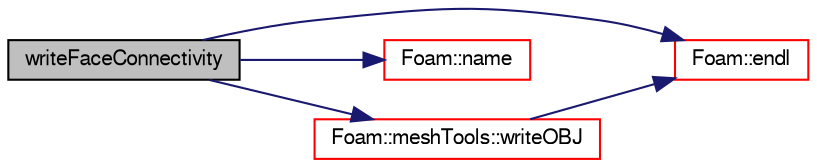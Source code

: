 digraph "writeFaceConnectivity"
{
  bgcolor="transparent";
  edge [fontname="FreeSans",fontsize="10",labelfontname="FreeSans",labelfontsize="10"];
  node [fontname="FreeSans",fontsize="10",shape=record];
  rankdir="LR";
  Node721 [label="writeFaceConnectivity",height=0.2,width=0.4,color="black", fillcolor="grey75", style="filled", fontcolor="black"];
  Node721 -> Node722 [color="midnightblue",fontsize="10",style="solid",fontname="FreeSans"];
  Node722 [label="Foam::endl",height=0.2,width=0.4,color="red",URL="$a21124.html#a2db8fe02a0d3909e9351bb4275b23ce4",tooltip="Add newline and flush stream. "];
  Node721 -> Node724 [color="midnightblue",fontsize="10",style="solid",fontname="FreeSans"];
  Node724 [label="Foam::name",height=0.2,width=0.4,color="red",URL="$a21124.html#adcb0df2bd4953cb6bb390272d8263c3a",tooltip="Return a string representation of a complex. "];
  Node721 -> Node727 [color="midnightblue",fontsize="10",style="solid",fontname="FreeSans"];
  Node727 [label="Foam::meshTools::writeOBJ",height=0.2,width=0.4,color="red",URL="$a21153.html#afd76c6ccc8ee4a5957f0232218167c17",tooltip="Write obj representation of point. "];
  Node727 -> Node722 [color="midnightblue",fontsize="10",style="solid",fontname="FreeSans"];
}
